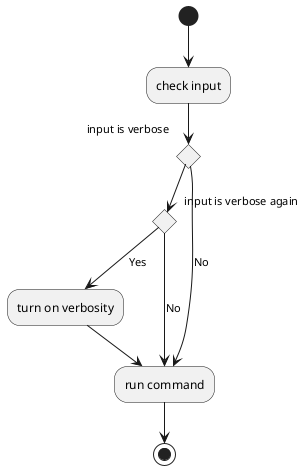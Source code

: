 @startuml
(*)  --> "check input"

If "input is verbose" then
    If "input is verbose again" then
        --> [Yes] "turn on verbosity"
        --> "run command"
    else
        --> [No] "run command"
    Endif
else
    --> [No] "run command"
Endif

-->(*)
@enduml
